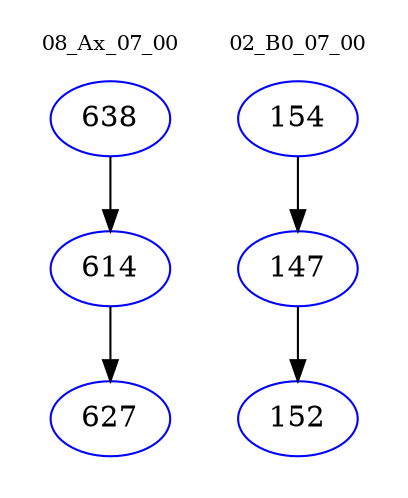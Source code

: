 digraph{
subgraph cluster_0 {
color = white
label = "08_Ax_07_00";
fontsize=10;
T0_638 [label="638", color="blue"]
T0_638 -> T0_614 [color="black"]
T0_614 [label="614", color="blue"]
T0_614 -> T0_627 [color="black"]
T0_627 [label="627", color="blue"]
}
subgraph cluster_1 {
color = white
label = "02_B0_07_00";
fontsize=10;
T1_154 [label="154", color="blue"]
T1_154 -> T1_147 [color="black"]
T1_147 [label="147", color="blue"]
T1_147 -> T1_152 [color="black"]
T1_152 [label="152", color="blue"]
}
}
